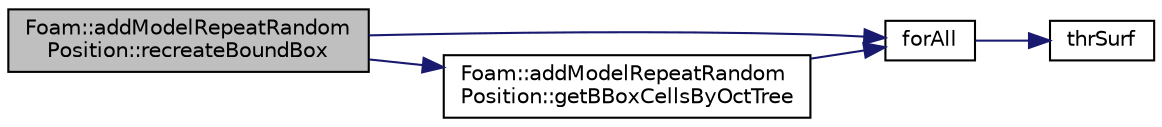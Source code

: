 digraph "Foam::addModelRepeatRandomPosition::recreateBoundBox"
{
 // LATEX_PDF_SIZE
  edge [fontname="Helvetica",fontsize="10",labelfontname="Helvetica",labelfontsize="10"];
  node [fontname="Helvetica",fontsize="10",shape=record];
  rankdir="LR";
  Node1 [label="Foam::addModelRepeatRandom\lPosition::recreateBoundBox",height=0.2,width=0.4,color="black", fillcolor="grey75", style="filled", fontcolor="black",tooltip=" "];
  Node1 -> Node2 [color="midnightblue",fontsize="10",style="solid"];
  Node2 [label="forAll",height=0.2,width=0.4,color="black", fillcolor="white", style="filled",URL="$addModels_2initializeAddModels_8H.html#adcd69a620b2d93c893cbf0e92bb7c5d7",tooltip=" "];
  Node2 -> Node3 [color="midnightblue",fontsize="10",style="solid"];
  Node3 [label="thrSurf",height=0.2,width=0.4,color="black", fillcolor="white", style="filled",URL="$addModels_2initializeAddModels_8H.html#a12947c9cf4cff46d3d0a324e3e718f45",tooltip=" "];
  Node1 -> Node4 [color="midnightblue",fontsize="10",style="solid"];
  Node4 [label="Foam::addModelRepeatRandom\lPosition::getBBoxCellsByOctTree",height=0.2,width=0.4,color="black", fillcolor="white", style="filled",URL="$classFoam_1_1addModelRepeatRandomPosition.html#af59ee683b4511d32cf880a5325a5eb4a",tooltip=" "];
  Node4 -> Node2 [color="midnightblue",fontsize="10",style="solid"];
}
